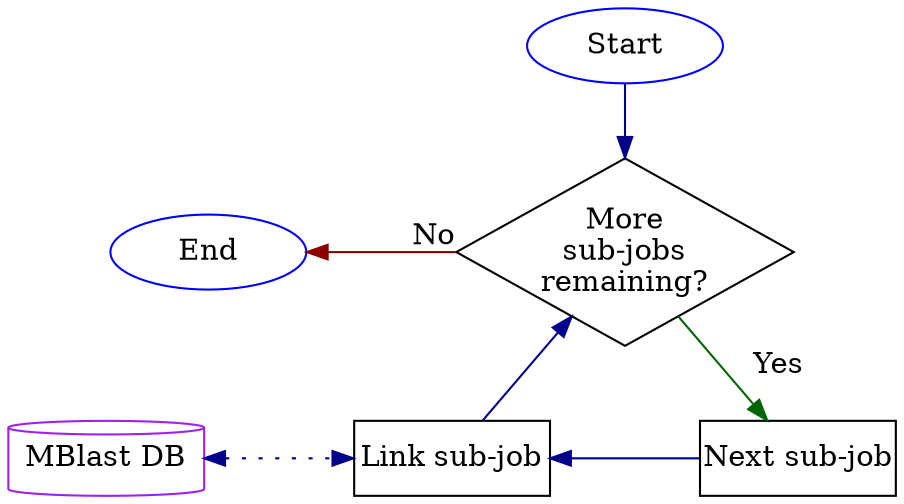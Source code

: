 digraph {
  graph [nodesep=1]
  node  [margin=0, shape=rect, width=1.3]
  edge  [color=darkblue]

  //
  // Nodes
  //
  Start [shape=oval, color=blue]
  End   [shape=oval, color=blue]
  More  [label="More\nsub-jobs\nremaining?", shape=diamond]
  Next  [label="Next sub-job"]
  Link  [label="Link sub-job"]
  DB    [label="MBlast DB", shape=cylinder, color=purple]

  //
  // Edges
  //
  Start -> More
  More  -> Next [taillabel="\n        Yes", color=darkgreen]
  Link  -> Next [dir=back]
  DB    -> Link [dir=both, style=dotted]
  Link  -> More
  End   -> More [headlabel="No", color=darkred, dir=back]

  //
  // Formatting
  //
  {rank=same; End; More}
  {rank=same; DB; Link; Next}
}